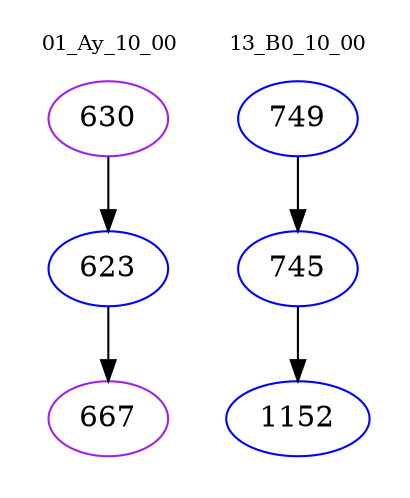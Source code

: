 digraph{
subgraph cluster_0 {
color = white
label = "01_Ay_10_00";
fontsize=10;
T0_630 [label="630", color="purple"]
T0_630 -> T0_623 [color="black"]
T0_623 [label="623", color="blue"]
T0_623 -> T0_667 [color="black"]
T0_667 [label="667", color="purple"]
}
subgraph cluster_1 {
color = white
label = "13_B0_10_00";
fontsize=10;
T1_749 [label="749", color="blue"]
T1_749 -> T1_745 [color="black"]
T1_745 [label="745", color="blue"]
T1_745 -> T1_1152 [color="black"]
T1_1152 [label="1152", color="blue"]
}
}
